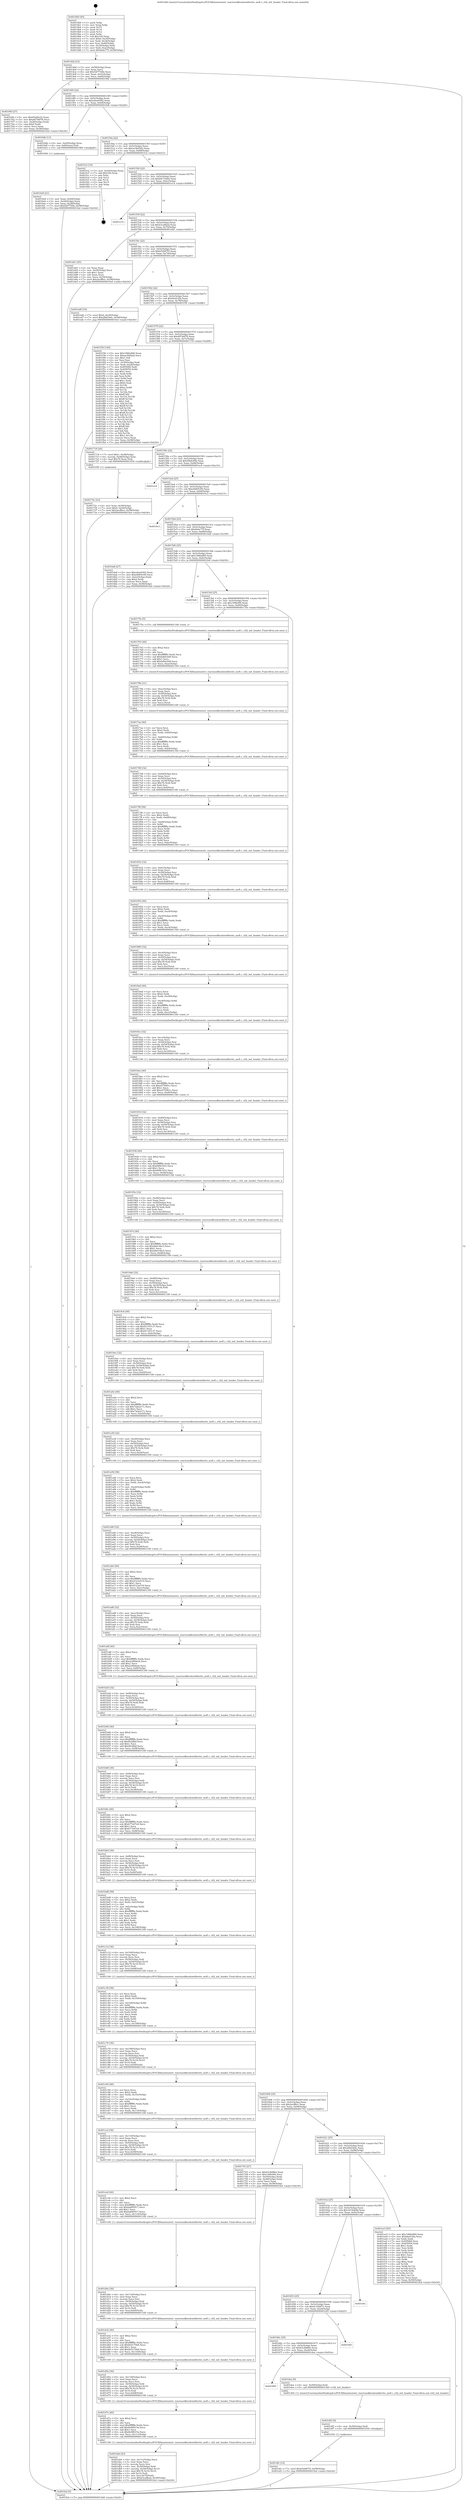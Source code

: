 digraph "0x4014b0" {
  label = "0x4014b0 (/mnt/c/Users/mathe/Desktop/tcc/POCII/binaries/extr_reactossdktoolswidlwrite_msft.c_ctl2_init_header_Final-ollvm.out::main(0))"
  labelloc = "t"
  node[shape=record]

  Entry [label="",width=0.3,height=0.3,shape=circle,fillcolor=black,style=filled]
  "0x4014dd" [label="{
     0x4014dd [23]\l
     | [instrs]\l
     &nbsp;&nbsp;0x4014dd \<+3\>: mov -0x58(%rbp),%eax\l
     &nbsp;&nbsp;0x4014e0 \<+2\>: mov %eax,%ecx\l
     &nbsp;&nbsp;0x4014e2 \<+6\>: sub $0x92f7744b,%ecx\l
     &nbsp;&nbsp;0x4014e8 \<+3\>: mov %eax,-0x5c(%rbp)\l
     &nbsp;&nbsp;0x4014eb \<+3\>: mov %ecx,-0x60(%rbp)\l
     &nbsp;&nbsp;0x4014ee \<+6\>: je 00000000004016fd \<main+0x24d\>\l
  }"]
  "0x4016fd" [label="{
     0x4016fd [27]\l
     | [instrs]\l
     &nbsp;&nbsp;0x4016fd \<+5\>: mov $0x65af6a32,%eax\l
     &nbsp;&nbsp;0x401702 \<+5\>: mov $0xd0746f78,%ecx\l
     &nbsp;&nbsp;0x401707 \<+3\>: mov -0x28(%rbp),%edx\l
     &nbsp;&nbsp;0x40170a \<+3\>: cmp $0x0,%edx\l
     &nbsp;&nbsp;0x40170d \<+3\>: cmove %ecx,%eax\l
     &nbsp;&nbsp;0x401710 \<+3\>: mov %eax,-0x58(%rbp)\l
     &nbsp;&nbsp;0x401713 \<+5\>: jmp 0000000000401fed \<main+0xb3d\>\l
  }"]
  "0x4014f4" [label="{
     0x4014f4 [22]\l
     | [instrs]\l
     &nbsp;&nbsp;0x4014f4 \<+5\>: jmp 00000000004014f9 \<main+0x49\>\l
     &nbsp;&nbsp;0x4014f9 \<+3\>: mov -0x5c(%rbp),%eax\l
     &nbsp;&nbsp;0x4014fc \<+5\>: sub $0xa4ea9382,%eax\l
     &nbsp;&nbsp;0x401501 \<+3\>: mov %eax,-0x64(%rbp)\l
     &nbsp;&nbsp;0x401504 \<+6\>: je 00000000004016db \<main+0x22b\>\l
  }"]
  Exit [label="",width=0.3,height=0.3,shape=circle,fillcolor=black,style=filled,peripheries=2]
  "0x4016db" [label="{
     0x4016db [13]\l
     | [instrs]\l
     &nbsp;&nbsp;0x4016db \<+4\>: mov -0x40(%rbp),%rax\l
     &nbsp;&nbsp;0x4016df \<+4\>: mov 0x8(%rax),%rdi\l
     &nbsp;&nbsp;0x4016e3 \<+5\>: call 0000000000401060 \<atoi@plt\>\l
     | [calls]\l
     &nbsp;&nbsp;0x401060 \{1\} (unknown)\l
  }"]
  "0x40150a" [label="{
     0x40150a [22]\l
     | [instrs]\l
     &nbsp;&nbsp;0x40150a \<+5\>: jmp 000000000040150f \<main+0x5f\>\l
     &nbsp;&nbsp;0x40150f \<+3\>: mov -0x5c(%rbp),%eax\l
     &nbsp;&nbsp;0x401512 \<+5\>: sub $0xae3b92d2,%eax\l
     &nbsp;&nbsp;0x401517 \<+3\>: mov %eax,-0x68(%rbp)\l
     &nbsp;&nbsp;0x40151a \<+6\>: je 0000000000401fc2 \<main+0xb12\>\l
  }"]
  "0x401dfc" [label="{
     0x401dfc [12]\l
     | [instrs]\l
     &nbsp;&nbsp;0x401dfc \<+7\>: movl $0xb52087f3,-0x58(%rbp)\l
     &nbsp;&nbsp;0x401e03 \<+5\>: jmp 0000000000401fed \<main+0xb3d\>\l
  }"]
  "0x401fc2" [label="{
     0x401fc2 [19]\l
     | [instrs]\l
     &nbsp;&nbsp;0x401fc2 \<+3\>: mov -0x24(%rbp),%eax\l
     &nbsp;&nbsp;0x401fc5 \<+7\>: add $0x100,%rsp\l
     &nbsp;&nbsp;0x401fcc \<+1\>: pop %rbx\l
     &nbsp;&nbsp;0x401fcd \<+2\>: pop %r12\l
     &nbsp;&nbsp;0x401fcf \<+2\>: pop %r14\l
     &nbsp;&nbsp;0x401fd1 \<+2\>: pop %r15\l
     &nbsp;&nbsp;0x401fd3 \<+1\>: pop %rbp\l
     &nbsp;&nbsp;0x401fd4 \<+1\>: ret\l
  }"]
  "0x401520" [label="{
     0x401520 [22]\l
     | [instrs]\l
     &nbsp;&nbsp;0x401520 \<+5\>: jmp 0000000000401525 \<main+0x75\>\l
     &nbsp;&nbsp;0x401525 \<+3\>: mov -0x5c(%rbp),%eax\l
     &nbsp;&nbsp;0x401528 \<+5\>: sub $0xb0c7eb0e,%eax\l
     &nbsp;&nbsp;0x40152d \<+3\>: mov %eax,-0x6c(%rbp)\l
     &nbsp;&nbsp;0x401530 \<+6\>: je 0000000000401e14 \<main+0x964\>\l
  }"]
  "0x401df3" [label="{
     0x401df3 [9]\l
     | [instrs]\l
     &nbsp;&nbsp;0x401df3 \<+4\>: mov -0x50(%rbp),%rdi\l
     &nbsp;&nbsp;0x401df7 \<+5\>: call 0000000000401030 \<free@plt\>\l
     | [calls]\l
     &nbsp;&nbsp;0x401030 \{1\} (unknown)\l
  }"]
  "0x401e14" [label="{
     0x401e14\l
  }", style=dashed]
  "0x401536" [label="{
     0x401536 [22]\l
     | [instrs]\l
     &nbsp;&nbsp;0x401536 \<+5\>: jmp 000000000040153b \<main+0x8b\>\l
     &nbsp;&nbsp;0x40153b \<+3\>: mov -0x5c(%rbp),%eax\l
     &nbsp;&nbsp;0x40153e \<+5\>: sub $0xb3ca8bed,%eax\l
     &nbsp;&nbsp;0x401543 \<+3\>: mov %eax,-0x70(%rbp)\l
     &nbsp;&nbsp;0x401546 \<+6\>: je 0000000000401dd1 \<main+0x921\>\l
  }"]
  "0x401685" [label="{
     0x401685\l
  }", style=dashed]
  "0x401dd1" [label="{
     0x401dd1 [25]\l
     | [instrs]\l
     &nbsp;&nbsp;0x401dd1 \<+2\>: xor %eax,%eax\l
     &nbsp;&nbsp;0x401dd3 \<+3\>: mov -0x54(%rbp),%ecx\l
     &nbsp;&nbsp;0x401dd6 \<+3\>: sub $0x1,%eax\l
     &nbsp;&nbsp;0x401dd9 \<+2\>: sub %eax,%ecx\l
     &nbsp;&nbsp;0x401ddb \<+3\>: mov %ecx,-0x54(%rbp)\l
     &nbsp;&nbsp;0x401dde \<+7\>: movl $0x2ecff6cc,-0x58(%rbp)\l
     &nbsp;&nbsp;0x401de5 \<+5\>: jmp 0000000000401fed \<main+0xb3d\>\l
  }"]
  "0x40154c" [label="{
     0x40154c [22]\l
     | [instrs]\l
     &nbsp;&nbsp;0x40154c \<+5\>: jmp 0000000000401551 \<main+0xa1\>\l
     &nbsp;&nbsp;0x401551 \<+3\>: mov -0x5c(%rbp),%eax\l
     &nbsp;&nbsp;0x401554 \<+5\>: sub $0xb52087f3,%eax\l
     &nbsp;&nbsp;0x401559 \<+3\>: mov %eax,-0x74(%rbp)\l
     &nbsp;&nbsp;0x40155c \<+6\>: je 0000000000401ed0 \<main+0xa20\>\l
  }"]
  "0x401dea" [label="{
     0x401dea [9]\l
     | [instrs]\l
     &nbsp;&nbsp;0x401dea \<+4\>: mov -0x50(%rbp),%rdi\l
     &nbsp;&nbsp;0x401dee \<+5\>: call 00000000004013b0 \<ctl2_init_header\>\l
     | [calls]\l
     &nbsp;&nbsp;0x4013b0 \{1\} (/mnt/c/Users/mathe/Desktop/tcc/POCII/binaries/extr_reactossdktoolswidlwrite_msft.c_ctl2_init_header_Final-ollvm.out::ctl2_init_header)\l
  }"]
  "0x401ed0" [label="{
     0x401ed0 [19]\l
     | [instrs]\l
     &nbsp;&nbsp;0x401ed0 \<+7\>: movl $0x0,-0x30(%rbp)\l
     &nbsp;&nbsp;0x401ed7 \<+7\>: movl $0x2fb63b4c,-0x58(%rbp)\l
     &nbsp;&nbsp;0x401ede \<+5\>: jmp 0000000000401fed \<main+0xb3d\>\l
  }"]
  "0x401562" [label="{
     0x401562 [22]\l
     | [instrs]\l
     &nbsp;&nbsp;0x401562 \<+5\>: jmp 0000000000401567 \<main+0xb7\>\l
     &nbsp;&nbsp;0x401567 \<+3\>: mov -0x5c(%rbp),%eax\l
     &nbsp;&nbsp;0x40156a \<+5\>: sub $0xbfed14fa,%eax\l
     &nbsp;&nbsp;0x40156f \<+3\>: mov %eax,-0x78(%rbp)\l
     &nbsp;&nbsp;0x401572 \<+6\>: je 0000000000401f36 \<main+0xa86\>\l
  }"]
  "0x40166c" [label="{
     0x40166c [25]\l
     | [instrs]\l
     &nbsp;&nbsp;0x40166c \<+5\>: jmp 0000000000401671 \<main+0x1c1\>\l
     &nbsp;&nbsp;0x401671 \<+3\>: mov -0x5c(%rbp),%eax\l
     &nbsp;&nbsp;0x401674 \<+5\>: sub $0x63c8d86e,%eax\l
     &nbsp;&nbsp;0x401679 \<+6\>: mov %eax,-0xa4(%rbp)\l
     &nbsp;&nbsp;0x40167f \<+6\>: je 0000000000401dea \<main+0x93a\>\l
  }"]
  "0x401f36" [label="{
     0x401f36 [140]\l
     | [instrs]\l
     &nbsp;&nbsp;0x401f36 \<+5\>: mov $0x1086a960,%eax\l
     &nbsp;&nbsp;0x401f3b \<+5\>: mov $0xae3b92d2,%ecx\l
     &nbsp;&nbsp;0x401f40 \<+2\>: mov $0x1,%dl\l
     &nbsp;&nbsp;0x401f42 \<+2\>: xor %esi,%esi\l
     &nbsp;&nbsp;0x401f44 \<+3\>: mov -0x30(%rbp),%edi\l
     &nbsp;&nbsp;0x401f47 \<+3\>: mov %edi,-0x24(%rbp)\l
     &nbsp;&nbsp;0x401f4a \<+7\>: mov 0x405068,%edi\l
     &nbsp;&nbsp;0x401f51 \<+8\>: mov 0x405054,%r8d\l
     &nbsp;&nbsp;0x401f59 \<+3\>: sub $0x1,%esi\l
     &nbsp;&nbsp;0x401f5c \<+3\>: mov %edi,%r9d\l
     &nbsp;&nbsp;0x401f5f \<+3\>: add %esi,%r9d\l
     &nbsp;&nbsp;0x401f62 \<+4\>: imul %r9d,%edi\l
     &nbsp;&nbsp;0x401f66 \<+3\>: and $0x1,%edi\l
     &nbsp;&nbsp;0x401f69 \<+3\>: cmp $0x0,%edi\l
     &nbsp;&nbsp;0x401f6c \<+4\>: sete %r10b\l
     &nbsp;&nbsp;0x401f70 \<+4\>: cmp $0xa,%r8d\l
     &nbsp;&nbsp;0x401f74 \<+4\>: setl %r11b\l
     &nbsp;&nbsp;0x401f78 \<+3\>: mov %r10b,%bl\l
     &nbsp;&nbsp;0x401f7b \<+3\>: xor $0xff,%bl\l
     &nbsp;&nbsp;0x401f7e \<+3\>: mov %r11b,%r14b\l
     &nbsp;&nbsp;0x401f81 \<+4\>: xor $0xff,%r14b\l
     &nbsp;&nbsp;0x401f85 \<+3\>: xor $0x1,%dl\l
     &nbsp;&nbsp;0x401f88 \<+3\>: mov %bl,%r15b\l
     &nbsp;&nbsp;0x401f8b \<+4\>: and $0xff,%r15b\l
     &nbsp;&nbsp;0x401f8f \<+3\>: and %dl,%r10b\l
     &nbsp;&nbsp;0x401f92 \<+3\>: mov %r14b,%r12b\l
     &nbsp;&nbsp;0x401f95 \<+4\>: and $0xff,%r12b\l
     &nbsp;&nbsp;0x401f99 \<+3\>: and %dl,%r11b\l
     &nbsp;&nbsp;0x401f9c \<+3\>: or %r10b,%r15b\l
     &nbsp;&nbsp;0x401f9f \<+3\>: or %r11b,%r12b\l
     &nbsp;&nbsp;0x401fa2 \<+3\>: xor %r12b,%r15b\l
     &nbsp;&nbsp;0x401fa5 \<+3\>: or %r14b,%bl\l
     &nbsp;&nbsp;0x401fa8 \<+3\>: xor $0xff,%bl\l
     &nbsp;&nbsp;0x401fab \<+3\>: or $0x1,%dl\l
     &nbsp;&nbsp;0x401fae \<+2\>: and %dl,%bl\l
     &nbsp;&nbsp;0x401fb0 \<+3\>: or %bl,%r15b\l
     &nbsp;&nbsp;0x401fb3 \<+4\>: test $0x1,%r15b\l
     &nbsp;&nbsp;0x401fb7 \<+3\>: cmovne %ecx,%eax\l
     &nbsp;&nbsp;0x401fba \<+3\>: mov %eax,-0x58(%rbp)\l
     &nbsp;&nbsp;0x401fbd \<+5\>: jmp 0000000000401fed \<main+0xb3d\>\l
  }"]
  "0x401578" [label="{
     0x401578 [22]\l
     | [instrs]\l
     &nbsp;&nbsp;0x401578 \<+5\>: jmp 000000000040157d \<main+0xcd\>\l
     &nbsp;&nbsp;0x40157d \<+3\>: mov -0x5c(%rbp),%eax\l
     &nbsp;&nbsp;0x401580 \<+5\>: sub $0xd0746f78,%eax\l
     &nbsp;&nbsp;0x401585 \<+3\>: mov %eax,-0x7c(%rbp)\l
     &nbsp;&nbsp;0x401588 \<+6\>: je 0000000000401718 \<main+0x268\>\l
  }"]
  "0x401fd5" [label="{
     0x401fd5\l
  }", style=dashed]
  "0x401718" [label="{
     0x401718 [20]\l
     | [instrs]\l
     &nbsp;&nbsp;0x401718 \<+7\>: movl $0x1,-0x48(%rbp)\l
     &nbsp;&nbsp;0x40171f \<+4\>: movslq -0x48(%rbp),%rax\l
     &nbsp;&nbsp;0x401723 \<+4\>: imul $0x78,%rax,%rdi\l
     &nbsp;&nbsp;0x401727 \<+5\>: call 0000000000401050 \<malloc@plt\>\l
     | [calls]\l
     &nbsp;&nbsp;0x401050 \{1\} (unknown)\l
  }"]
  "0x40158e" [label="{
     0x40158e [22]\l
     | [instrs]\l
     &nbsp;&nbsp;0x40158e \<+5\>: jmp 0000000000401593 \<main+0xe3\>\l
     &nbsp;&nbsp;0x401593 \<+3\>: mov -0x5c(%rbp),%eax\l
     &nbsp;&nbsp;0x401596 \<+5\>: sub $0xd5bfe46b,%eax\l
     &nbsp;&nbsp;0x40159b \<+3\>: mov %eax,-0x80(%rbp)\l
     &nbsp;&nbsp;0x40159e \<+6\>: je 0000000000401ec4 \<main+0xa14\>\l
  }"]
  "0x401653" [label="{
     0x401653 [25]\l
     | [instrs]\l
     &nbsp;&nbsp;0x401653 \<+5\>: jmp 0000000000401658 \<main+0x1a8\>\l
     &nbsp;&nbsp;0x401658 \<+3\>: mov -0x5c(%rbp),%eax\l
     &nbsp;&nbsp;0x40165b \<+5\>: sub $0x4c18dd7c,%eax\l
     &nbsp;&nbsp;0x401660 \<+6\>: mov %eax,-0xa0(%rbp)\l
     &nbsp;&nbsp;0x401666 \<+6\>: je 0000000000401fd5 \<main+0xb25\>\l
  }"]
  "0x401ec4" [label="{
     0x401ec4\l
  }", style=dashed]
  "0x4015a4" [label="{
     0x4015a4 [25]\l
     | [instrs]\l
     &nbsp;&nbsp;0x4015a4 \<+5\>: jmp 00000000004015a9 \<main+0xf9\>\l
     &nbsp;&nbsp;0x4015a9 \<+3\>: mov -0x5c(%rbp),%eax\l
     &nbsp;&nbsp;0x4015ac \<+5\>: sub $0xe8d05c00,%eax\l
     &nbsp;&nbsp;0x4015b1 \<+6\>: mov %eax,-0x84(%rbp)\l
     &nbsp;&nbsp;0x4015b7 \<+6\>: je 00000000004016c3 \<main+0x213\>\l
  }"]
  "0x401e6c" [label="{
     0x401e6c\l
  }", style=dashed]
  "0x4016c3" [label="{
     0x4016c3\l
  }", style=dashed]
  "0x4015bd" [label="{
     0x4015bd [25]\l
     | [instrs]\l
     &nbsp;&nbsp;0x4015bd \<+5\>: jmp 00000000004015c2 \<main+0x112\>\l
     &nbsp;&nbsp;0x4015c2 \<+3\>: mov -0x5c(%rbp),%eax\l
     &nbsp;&nbsp;0x4015c5 \<+5\>: sub $0xbbdc77f,%eax\l
     &nbsp;&nbsp;0x4015ca \<+6\>: mov %eax,-0x88(%rbp)\l
     &nbsp;&nbsp;0x4015d0 \<+6\>: je 00000000004016a8 \<main+0x1f8\>\l
  }"]
  "0x40163a" [label="{
     0x40163a [25]\l
     | [instrs]\l
     &nbsp;&nbsp;0x40163a \<+5\>: jmp 000000000040163f \<main+0x18f\>\l
     &nbsp;&nbsp;0x40163f \<+3\>: mov -0x5c(%rbp),%eax\l
     &nbsp;&nbsp;0x401642 \<+5\>: sub $0x3219ab8d,%eax\l
     &nbsp;&nbsp;0x401647 \<+6\>: mov %eax,-0x9c(%rbp)\l
     &nbsp;&nbsp;0x40164d \<+6\>: je 0000000000401e6c \<main+0x9bc\>\l
  }"]
  "0x4016a8" [label="{
     0x4016a8 [27]\l
     | [instrs]\l
     &nbsp;&nbsp;0x4016a8 \<+5\>: mov $0xa4ea9382,%eax\l
     &nbsp;&nbsp;0x4016ad \<+5\>: mov $0xe8d05c00,%ecx\l
     &nbsp;&nbsp;0x4016b2 \<+3\>: mov -0x2c(%rbp),%edx\l
     &nbsp;&nbsp;0x4016b5 \<+3\>: cmp $0x2,%edx\l
     &nbsp;&nbsp;0x4016b8 \<+3\>: cmovne %ecx,%eax\l
     &nbsp;&nbsp;0x4016bb \<+3\>: mov %eax,-0x58(%rbp)\l
     &nbsp;&nbsp;0x4016be \<+5\>: jmp 0000000000401fed \<main+0xb3d\>\l
  }"]
  "0x4015d6" [label="{
     0x4015d6 [25]\l
     | [instrs]\l
     &nbsp;&nbsp;0x4015d6 \<+5\>: jmp 00000000004015db \<main+0x12b\>\l
     &nbsp;&nbsp;0x4015db \<+3\>: mov -0x5c(%rbp),%eax\l
     &nbsp;&nbsp;0x4015de \<+5\>: sub $0x1086a960,%eax\l
     &nbsp;&nbsp;0x4015e3 \<+6\>: mov %eax,-0x8c(%rbp)\l
     &nbsp;&nbsp;0x4015e9 \<+6\>: je 0000000000401fe6 \<main+0xb36\>\l
  }"]
  "0x401fed" [label="{
     0x401fed [5]\l
     | [instrs]\l
     &nbsp;&nbsp;0x401fed \<+5\>: jmp 00000000004014dd \<main+0x2d\>\l
  }"]
  "0x4014b0" [label="{
     0x4014b0 [45]\l
     | [instrs]\l
     &nbsp;&nbsp;0x4014b0 \<+1\>: push %rbp\l
     &nbsp;&nbsp;0x4014b1 \<+3\>: mov %rsp,%rbp\l
     &nbsp;&nbsp;0x4014b4 \<+2\>: push %r15\l
     &nbsp;&nbsp;0x4014b6 \<+2\>: push %r14\l
     &nbsp;&nbsp;0x4014b8 \<+2\>: push %r12\l
     &nbsp;&nbsp;0x4014ba \<+1\>: push %rbx\l
     &nbsp;&nbsp;0x4014bb \<+7\>: sub $0x100,%rsp\l
     &nbsp;&nbsp;0x4014c2 \<+7\>: movl $0x0,-0x30(%rbp)\l
     &nbsp;&nbsp;0x4014c9 \<+3\>: mov %edi,-0x34(%rbp)\l
     &nbsp;&nbsp;0x4014cc \<+4\>: mov %rsi,-0x40(%rbp)\l
     &nbsp;&nbsp;0x4014d0 \<+3\>: mov -0x34(%rbp),%edi\l
     &nbsp;&nbsp;0x4014d3 \<+3\>: mov %edi,-0x2c(%rbp)\l
     &nbsp;&nbsp;0x4014d6 \<+7\>: movl $0xbbdc77f,-0x58(%rbp)\l
  }"]
  "0x4016e8" [label="{
     0x4016e8 [21]\l
     | [instrs]\l
     &nbsp;&nbsp;0x4016e8 \<+3\>: mov %eax,-0x44(%rbp)\l
     &nbsp;&nbsp;0x4016eb \<+3\>: mov -0x44(%rbp),%eax\l
     &nbsp;&nbsp;0x4016ee \<+3\>: mov %eax,-0x28(%rbp)\l
     &nbsp;&nbsp;0x4016f1 \<+7\>: movl $0x92f7744b,-0x58(%rbp)\l
     &nbsp;&nbsp;0x4016f8 \<+5\>: jmp 0000000000401fed \<main+0xb3d\>\l
  }"]
  "0x40172c" [label="{
     0x40172c [23]\l
     | [instrs]\l
     &nbsp;&nbsp;0x40172c \<+4\>: mov %rax,-0x50(%rbp)\l
     &nbsp;&nbsp;0x401730 \<+7\>: movl $0x0,-0x54(%rbp)\l
     &nbsp;&nbsp;0x401737 \<+7\>: movl $0x2ecff6cc,-0x58(%rbp)\l
     &nbsp;&nbsp;0x40173e \<+5\>: jmp 0000000000401fed \<main+0xb3d\>\l
  }"]
  "0x401ee3" [label="{
     0x401ee3 [83]\l
     | [instrs]\l
     &nbsp;&nbsp;0x401ee3 \<+5\>: mov $0x1086a960,%eax\l
     &nbsp;&nbsp;0x401ee8 \<+5\>: mov $0xbfed14fa,%ecx\l
     &nbsp;&nbsp;0x401eed \<+2\>: xor %edx,%edx\l
     &nbsp;&nbsp;0x401eef \<+7\>: mov 0x405068,%esi\l
     &nbsp;&nbsp;0x401ef6 \<+7\>: mov 0x405054,%edi\l
     &nbsp;&nbsp;0x401efd \<+3\>: sub $0x1,%edx\l
     &nbsp;&nbsp;0x401f00 \<+3\>: mov %esi,%r8d\l
     &nbsp;&nbsp;0x401f03 \<+3\>: add %edx,%r8d\l
     &nbsp;&nbsp;0x401f06 \<+4\>: imul %r8d,%esi\l
     &nbsp;&nbsp;0x401f0a \<+3\>: and $0x1,%esi\l
     &nbsp;&nbsp;0x401f0d \<+3\>: cmp $0x0,%esi\l
     &nbsp;&nbsp;0x401f10 \<+4\>: sete %r9b\l
     &nbsp;&nbsp;0x401f14 \<+3\>: cmp $0xa,%edi\l
     &nbsp;&nbsp;0x401f17 \<+4\>: setl %r10b\l
     &nbsp;&nbsp;0x401f1b \<+3\>: mov %r9b,%r11b\l
     &nbsp;&nbsp;0x401f1e \<+3\>: and %r10b,%r11b\l
     &nbsp;&nbsp;0x401f21 \<+3\>: xor %r10b,%r9b\l
     &nbsp;&nbsp;0x401f24 \<+3\>: or %r9b,%r11b\l
     &nbsp;&nbsp;0x401f27 \<+4\>: test $0x1,%r11b\l
     &nbsp;&nbsp;0x401f2b \<+3\>: cmovne %ecx,%eax\l
     &nbsp;&nbsp;0x401f2e \<+3\>: mov %eax,-0x58(%rbp)\l
     &nbsp;&nbsp;0x401f31 \<+5\>: jmp 0000000000401fed \<main+0xb3d\>\l
  }"]
  "0x401fe6" [label="{
     0x401fe6\l
  }", style=dashed]
  "0x4015ef" [label="{
     0x4015ef [25]\l
     | [instrs]\l
     &nbsp;&nbsp;0x4015ef \<+5\>: jmp 00000000004015f4 \<main+0x144\>\l
     &nbsp;&nbsp;0x4015f4 \<+3\>: mov -0x5c(%rbp),%eax\l
     &nbsp;&nbsp;0x4015f7 \<+5\>: sub $0x149fe0f4,%eax\l
     &nbsp;&nbsp;0x4015fc \<+6\>: mov %eax,-0x90(%rbp)\l
     &nbsp;&nbsp;0x401602 \<+6\>: je 000000000040175e \<main+0x2ae\>\l
  }"]
  "0x401da6" [label="{
     0x401da6 [43]\l
     | [instrs]\l
     &nbsp;&nbsp;0x401da6 \<+6\>: mov -0x11c(%rbp),%ecx\l
     &nbsp;&nbsp;0x401dac \<+3\>: imul %eax,%ecx\l
     &nbsp;&nbsp;0x401daf \<+3\>: movslq %ecx,%rsi\l
     &nbsp;&nbsp;0x401db2 \<+4\>: mov -0x50(%rbp),%rdi\l
     &nbsp;&nbsp;0x401db6 \<+4\>: movslq -0x54(%rbp),%r10\l
     &nbsp;&nbsp;0x401dba \<+4\>: imul $0x78,%r10,%r10\l
     &nbsp;&nbsp;0x401dbe \<+3\>: add %r10,%rdi\l
     &nbsp;&nbsp;0x401dc1 \<+4\>: mov %rsi,0x70(%rdi)\l
     &nbsp;&nbsp;0x401dc5 \<+7\>: movl $0xb3ca8bed,-0x58(%rbp)\l
     &nbsp;&nbsp;0x401dcc \<+5\>: jmp 0000000000401fed \<main+0xb3d\>\l
  }"]
  "0x40175e" [label="{
     0x40175e [5]\l
     | [instrs]\l
     &nbsp;&nbsp;0x40175e \<+5\>: call 0000000000401160 \<next_i\>\l
     | [calls]\l
     &nbsp;&nbsp;0x401160 \{1\} (/mnt/c/Users/mathe/Desktop/tcc/POCII/binaries/extr_reactossdktoolswidlwrite_msft.c_ctl2_init_header_Final-ollvm.out::next_i)\l
  }"]
  "0x401608" [label="{
     0x401608 [25]\l
     | [instrs]\l
     &nbsp;&nbsp;0x401608 \<+5\>: jmp 000000000040160d \<main+0x15d\>\l
     &nbsp;&nbsp;0x40160d \<+3\>: mov -0x5c(%rbp),%eax\l
     &nbsp;&nbsp;0x401610 \<+5\>: sub $0x2ecff6cc,%eax\l
     &nbsp;&nbsp;0x401615 \<+6\>: mov %eax,-0x94(%rbp)\l
     &nbsp;&nbsp;0x40161b \<+6\>: je 0000000000401743 \<main+0x293\>\l
  }"]
  "0x401d7e" [label="{
     0x401d7e [40]\l
     | [instrs]\l
     &nbsp;&nbsp;0x401d7e \<+5\>: mov $0x2,%ecx\l
     &nbsp;&nbsp;0x401d83 \<+1\>: cltd\l
     &nbsp;&nbsp;0x401d84 \<+2\>: idiv %ecx\l
     &nbsp;&nbsp;0x401d86 \<+6\>: imul $0xfffffffe,%edx,%ecx\l
     &nbsp;&nbsp;0x401d8c \<+6\>: add $0x8e98015a,%ecx\l
     &nbsp;&nbsp;0x401d92 \<+3\>: add $0x1,%ecx\l
     &nbsp;&nbsp;0x401d95 \<+6\>: sub $0x8e98015a,%ecx\l
     &nbsp;&nbsp;0x401d9b \<+6\>: mov %ecx,-0x11c(%rbp)\l
     &nbsp;&nbsp;0x401da1 \<+5\>: call 0000000000401160 \<next_i\>\l
     | [calls]\l
     &nbsp;&nbsp;0x401160 \{1\} (/mnt/c/Users/mathe/Desktop/tcc/POCII/binaries/extr_reactossdktoolswidlwrite_msft.c_ctl2_init_header_Final-ollvm.out::next_i)\l
  }"]
  "0x401743" [label="{
     0x401743 [27]\l
     | [instrs]\l
     &nbsp;&nbsp;0x401743 \<+5\>: mov $0x63c8d86e,%eax\l
     &nbsp;&nbsp;0x401748 \<+5\>: mov $0x149fe0f4,%ecx\l
     &nbsp;&nbsp;0x40174d \<+3\>: mov -0x54(%rbp),%edx\l
     &nbsp;&nbsp;0x401750 \<+3\>: cmp -0x48(%rbp),%edx\l
     &nbsp;&nbsp;0x401753 \<+3\>: cmovl %ecx,%eax\l
     &nbsp;&nbsp;0x401756 \<+3\>: mov %eax,-0x58(%rbp)\l
     &nbsp;&nbsp;0x401759 \<+5\>: jmp 0000000000401fed \<main+0xb3d\>\l
  }"]
  "0x401621" [label="{
     0x401621 [25]\l
     | [instrs]\l
     &nbsp;&nbsp;0x401621 \<+5\>: jmp 0000000000401626 \<main+0x176\>\l
     &nbsp;&nbsp;0x401626 \<+3\>: mov -0x5c(%rbp),%eax\l
     &nbsp;&nbsp;0x401629 \<+5\>: sub $0x2fb63b4c,%eax\l
     &nbsp;&nbsp;0x40162e \<+6\>: mov %eax,-0x98(%rbp)\l
     &nbsp;&nbsp;0x401634 \<+6\>: je 0000000000401ee3 \<main+0xa33\>\l
  }"]
  "0x401763" [label="{
     0x401763 [40]\l
     | [instrs]\l
     &nbsp;&nbsp;0x401763 \<+5\>: mov $0x2,%ecx\l
     &nbsp;&nbsp;0x401768 \<+1\>: cltd\l
     &nbsp;&nbsp;0x401769 \<+2\>: idiv %ecx\l
     &nbsp;&nbsp;0x40176b \<+6\>: imul $0xfffffffe,%edx,%ecx\l
     &nbsp;&nbsp;0x401771 \<+6\>: sub $0xfa84cb48,%ecx\l
     &nbsp;&nbsp;0x401777 \<+3\>: add $0x1,%ecx\l
     &nbsp;&nbsp;0x40177a \<+6\>: add $0xfa84cb48,%ecx\l
     &nbsp;&nbsp;0x401780 \<+6\>: mov %ecx,-0xac(%rbp)\l
     &nbsp;&nbsp;0x401786 \<+5\>: call 0000000000401160 \<next_i\>\l
     | [calls]\l
     &nbsp;&nbsp;0x401160 \{1\} (/mnt/c/Users/mathe/Desktop/tcc/POCII/binaries/extr_reactossdktoolswidlwrite_msft.c_ctl2_init_header_Final-ollvm.out::next_i)\l
  }"]
  "0x40178b" [label="{
     0x40178b [31]\l
     | [instrs]\l
     &nbsp;&nbsp;0x40178b \<+6\>: mov -0xac(%rbp),%ecx\l
     &nbsp;&nbsp;0x401791 \<+3\>: imul %eax,%ecx\l
     &nbsp;&nbsp;0x401794 \<+4\>: mov -0x50(%rbp),%rsi\l
     &nbsp;&nbsp;0x401798 \<+4\>: movslq -0x54(%rbp),%rdi\l
     &nbsp;&nbsp;0x40179c \<+4\>: imul $0x78,%rdi,%rdi\l
     &nbsp;&nbsp;0x4017a0 \<+3\>: add %rdi,%rsi\l
     &nbsp;&nbsp;0x4017a3 \<+2\>: mov %ecx,(%rsi)\l
     &nbsp;&nbsp;0x4017a5 \<+5\>: call 0000000000401160 \<next_i\>\l
     | [calls]\l
     &nbsp;&nbsp;0x401160 \{1\} (/mnt/c/Users/mathe/Desktop/tcc/POCII/binaries/extr_reactossdktoolswidlwrite_msft.c_ctl2_init_header_Final-ollvm.out::next_i)\l
  }"]
  "0x4017aa" [label="{
     0x4017aa [46]\l
     | [instrs]\l
     &nbsp;&nbsp;0x4017aa \<+2\>: xor %ecx,%ecx\l
     &nbsp;&nbsp;0x4017ac \<+5\>: mov $0x2,%edx\l
     &nbsp;&nbsp;0x4017b1 \<+6\>: mov %edx,-0xb0(%rbp)\l
     &nbsp;&nbsp;0x4017b7 \<+1\>: cltd\l
     &nbsp;&nbsp;0x4017b8 \<+7\>: mov -0xb0(%rbp),%r8d\l
     &nbsp;&nbsp;0x4017bf \<+3\>: idiv %r8d\l
     &nbsp;&nbsp;0x4017c2 \<+6\>: imul $0xfffffffe,%edx,%edx\l
     &nbsp;&nbsp;0x4017c8 \<+3\>: sub $0x1,%ecx\l
     &nbsp;&nbsp;0x4017cb \<+2\>: sub %ecx,%edx\l
     &nbsp;&nbsp;0x4017cd \<+6\>: mov %edx,-0xb4(%rbp)\l
     &nbsp;&nbsp;0x4017d3 \<+5\>: call 0000000000401160 \<next_i\>\l
     | [calls]\l
     &nbsp;&nbsp;0x401160 \{1\} (/mnt/c/Users/mathe/Desktop/tcc/POCII/binaries/extr_reactossdktoolswidlwrite_msft.c_ctl2_init_header_Final-ollvm.out::next_i)\l
  }"]
  "0x4017d8" [label="{
     0x4017d8 [32]\l
     | [instrs]\l
     &nbsp;&nbsp;0x4017d8 \<+6\>: mov -0xb4(%rbp),%ecx\l
     &nbsp;&nbsp;0x4017de \<+3\>: imul %eax,%ecx\l
     &nbsp;&nbsp;0x4017e1 \<+4\>: mov -0x50(%rbp),%rsi\l
     &nbsp;&nbsp;0x4017e5 \<+4\>: movslq -0x54(%rbp),%rdi\l
     &nbsp;&nbsp;0x4017e9 \<+4\>: imul $0x78,%rdi,%rdi\l
     &nbsp;&nbsp;0x4017ed \<+3\>: add %rdi,%rsi\l
     &nbsp;&nbsp;0x4017f0 \<+3\>: mov %ecx,0x4(%rsi)\l
     &nbsp;&nbsp;0x4017f3 \<+5\>: call 0000000000401160 \<next_i\>\l
     | [calls]\l
     &nbsp;&nbsp;0x401160 \{1\} (/mnt/c/Users/mathe/Desktop/tcc/POCII/binaries/extr_reactossdktoolswidlwrite_msft.c_ctl2_init_header_Final-ollvm.out::next_i)\l
  }"]
  "0x4017f8" [label="{
     0x4017f8 [58]\l
     | [instrs]\l
     &nbsp;&nbsp;0x4017f8 \<+2\>: xor %ecx,%ecx\l
     &nbsp;&nbsp;0x4017fa \<+5\>: mov $0x2,%edx\l
     &nbsp;&nbsp;0x4017ff \<+6\>: mov %edx,-0xb8(%rbp)\l
     &nbsp;&nbsp;0x401805 \<+1\>: cltd\l
     &nbsp;&nbsp;0x401806 \<+7\>: mov -0xb8(%rbp),%r8d\l
     &nbsp;&nbsp;0x40180d \<+3\>: idiv %r8d\l
     &nbsp;&nbsp;0x401810 \<+6\>: imul $0xfffffffe,%edx,%edx\l
     &nbsp;&nbsp;0x401816 \<+3\>: mov %ecx,%r9d\l
     &nbsp;&nbsp;0x401819 \<+3\>: sub %edx,%r9d\l
     &nbsp;&nbsp;0x40181c \<+2\>: mov %ecx,%edx\l
     &nbsp;&nbsp;0x40181e \<+3\>: sub $0x1,%edx\l
     &nbsp;&nbsp;0x401821 \<+3\>: add %edx,%r9d\l
     &nbsp;&nbsp;0x401824 \<+3\>: sub %r9d,%ecx\l
     &nbsp;&nbsp;0x401827 \<+6\>: mov %ecx,-0xbc(%rbp)\l
     &nbsp;&nbsp;0x40182d \<+5\>: call 0000000000401160 \<next_i\>\l
     | [calls]\l
     &nbsp;&nbsp;0x401160 \{1\} (/mnt/c/Users/mathe/Desktop/tcc/POCII/binaries/extr_reactossdktoolswidlwrite_msft.c_ctl2_init_header_Final-ollvm.out::next_i)\l
  }"]
  "0x401832" [label="{
     0x401832 [32]\l
     | [instrs]\l
     &nbsp;&nbsp;0x401832 \<+6\>: mov -0xbc(%rbp),%ecx\l
     &nbsp;&nbsp;0x401838 \<+3\>: imul %eax,%ecx\l
     &nbsp;&nbsp;0x40183b \<+4\>: mov -0x50(%rbp),%rsi\l
     &nbsp;&nbsp;0x40183f \<+4\>: movslq -0x54(%rbp),%rdi\l
     &nbsp;&nbsp;0x401843 \<+4\>: imul $0x78,%rdi,%rdi\l
     &nbsp;&nbsp;0x401847 \<+3\>: add %rdi,%rsi\l
     &nbsp;&nbsp;0x40184a \<+3\>: mov %ecx,0x8(%rsi)\l
     &nbsp;&nbsp;0x40184d \<+5\>: call 0000000000401160 \<next_i\>\l
     | [calls]\l
     &nbsp;&nbsp;0x401160 \{1\} (/mnt/c/Users/mathe/Desktop/tcc/POCII/binaries/extr_reactossdktoolswidlwrite_msft.c_ctl2_init_header_Final-ollvm.out::next_i)\l
  }"]
  "0x401852" [label="{
     0x401852 [46]\l
     | [instrs]\l
     &nbsp;&nbsp;0x401852 \<+2\>: xor %ecx,%ecx\l
     &nbsp;&nbsp;0x401854 \<+5\>: mov $0x2,%edx\l
     &nbsp;&nbsp;0x401859 \<+6\>: mov %edx,-0xc0(%rbp)\l
     &nbsp;&nbsp;0x40185f \<+1\>: cltd\l
     &nbsp;&nbsp;0x401860 \<+7\>: mov -0xc0(%rbp),%r8d\l
     &nbsp;&nbsp;0x401867 \<+3\>: idiv %r8d\l
     &nbsp;&nbsp;0x40186a \<+6\>: imul $0xfffffffe,%edx,%edx\l
     &nbsp;&nbsp;0x401870 \<+3\>: sub $0x1,%ecx\l
     &nbsp;&nbsp;0x401873 \<+2\>: sub %ecx,%edx\l
     &nbsp;&nbsp;0x401875 \<+6\>: mov %edx,-0xc4(%rbp)\l
     &nbsp;&nbsp;0x40187b \<+5\>: call 0000000000401160 \<next_i\>\l
     | [calls]\l
     &nbsp;&nbsp;0x401160 \{1\} (/mnt/c/Users/mathe/Desktop/tcc/POCII/binaries/extr_reactossdktoolswidlwrite_msft.c_ctl2_init_header_Final-ollvm.out::next_i)\l
  }"]
  "0x401880" [label="{
     0x401880 [32]\l
     | [instrs]\l
     &nbsp;&nbsp;0x401880 \<+6\>: mov -0xc4(%rbp),%ecx\l
     &nbsp;&nbsp;0x401886 \<+3\>: imul %eax,%ecx\l
     &nbsp;&nbsp;0x401889 \<+4\>: mov -0x50(%rbp),%rsi\l
     &nbsp;&nbsp;0x40188d \<+4\>: movslq -0x54(%rbp),%rdi\l
     &nbsp;&nbsp;0x401891 \<+4\>: imul $0x78,%rdi,%rdi\l
     &nbsp;&nbsp;0x401895 \<+3\>: add %rdi,%rsi\l
     &nbsp;&nbsp;0x401898 \<+3\>: mov %ecx,0xc(%rsi)\l
     &nbsp;&nbsp;0x40189b \<+5\>: call 0000000000401160 \<next_i\>\l
     | [calls]\l
     &nbsp;&nbsp;0x401160 \{1\} (/mnt/c/Users/mathe/Desktop/tcc/POCII/binaries/extr_reactossdktoolswidlwrite_msft.c_ctl2_init_header_Final-ollvm.out::next_i)\l
  }"]
  "0x4018a0" [label="{
     0x4018a0 [46]\l
     | [instrs]\l
     &nbsp;&nbsp;0x4018a0 \<+2\>: xor %ecx,%ecx\l
     &nbsp;&nbsp;0x4018a2 \<+5\>: mov $0x2,%edx\l
     &nbsp;&nbsp;0x4018a7 \<+6\>: mov %edx,-0xc8(%rbp)\l
     &nbsp;&nbsp;0x4018ad \<+1\>: cltd\l
     &nbsp;&nbsp;0x4018ae \<+7\>: mov -0xc8(%rbp),%r8d\l
     &nbsp;&nbsp;0x4018b5 \<+3\>: idiv %r8d\l
     &nbsp;&nbsp;0x4018b8 \<+6\>: imul $0xfffffffe,%edx,%edx\l
     &nbsp;&nbsp;0x4018be \<+3\>: sub $0x1,%ecx\l
     &nbsp;&nbsp;0x4018c1 \<+2\>: sub %ecx,%edx\l
     &nbsp;&nbsp;0x4018c3 \<+6\>: mov %edx,-0xcc(%rbp)\l
     &nbsp;&nbsp;0x4018c9 \<+5\>: call 0000000000401160 \<next_i\>\l
     | [calls]\l
     &nbsp;&nbsp;0x401160 \{1\} (/mnt/c/Users/mathe/Desktop/tcc/POCII/binaries/extr_reactossdktoolswidlwrite_msft.c_ctl2_init_header_Final-ollvm.out::next_i)\l
  }"]
  "0x4018ce" [label="{
     0x4018ce [32]\l
     | [instrs]\l
     &nbsp;&nbsp;0x4018ce \<+6\>: mov -0xcc(%rbp),%ecx\l
     &nbsp;&nbsp;0x4018d4 \<+3\>: imul %eax,%ecx\l
     &nbsp;&nbsp;0x4018d7 \<+4\>: mov -0x50(%rbp),%rsi\l
     &nbsp;&nbsp;0x4018db \<+4\>: movslq -0x54(%rbp),%rdi\l
     &nbsp;&nbsp;0x4018df \<+4\>: imul $0x78,%rdi,%rdi\l
     &nbsp;&nbsp;0x4018e3 \<+3\>: add %rdi,%rsi\l
     &nbsp;&nbsp;0x4018e6 \<+3\>: mov %ecx,0x10(%rsi)\l
     &nbsp;&nbsp;0x4018e9 \<+5\>: call 0000000000401160 \<next_i\>\l
     | [calls]\l
     &nbsp;&nbsp;0x401160 \{1\} (/mnt/c/Users/mathe/Desktop/tcc/POCII/binaries/extr_reactossdktoolswidlwrite_msft.c_ctl2_init_header_Final-ollvm.out::next_i)\l
  }"]
  "0x4018ee" [label="{
     0x4018ee [40]\l
     | [instrs]\l
     &nbsp;&nbsp;0x4018ee \<+5\>: mov $0x2,%ecx\l
     &nbsp;&nbsp;0x4018f3 \<+1\>: cltd\l
     &nbsp;&nbsp;0x4018f4 \<+2\>: idiv %ecx\l
     &nbsp;&nbsp;0x4018f6 \<+6\>: imul $0xfffffffe,%edx,%ecx\l
     &nbsp;&nbsp;0x4018fc \<+6\>: sub $0xa575961c,%ecx\l
     &nbsp;&nbsp;0x401902 \<+3\>: add $0x1,%ecx\l
     &nbsp;&nbsp;0x401905 \<+6\>: add $0xa575961c,%ecx\l
     &nbsp;&nbsp;0x40190b \<+6\>: mov %ecx,-0xd0(%rbp)\l
     &nbsp;&nbsp;0x401911 \<+5\>: call 0000000000401160 \<next_i\>\l
     | [calls]\l
     &nbsp;&nbsp;0x401160 \{1\} (/mnt/c/Users/mathe/Desktop/tcc/POCII/binaries/extr_reactossdktoolswidlwrite_msft.c_ctl2_init_header_Final-ollvm.out::next_i)\l
  }"]
  "0x401916" [label="{
     0x401916 [32]\l
     | [instrs]\l
     &nbsp;&nbsp;0x401916 \<+6\>: mov -0xd0(%rbp),%ecx\l
     &nbsp;&nbsp;0x40191c \<+3\>: imul %eax,%ecx\l
     &nbsp;&nbsp;0x40191f \<+4\>: mov -0x50(%rbp),%rsi\l
     &nbsp;&nbsp;0x401923 \<+4\>: movslq -0x54(%rbp),%rdi\l
     &nbsp;&nbsp;0x401927 \<+4\>: imul $0x78,%rdi,%rdi\l
     &nbsp;&nbsp;0x40192b \<+3\>: add %rdi,%rsi\l
     &nbsp;&nbsp;0x40192e \<+3\>: mov %ecx,0x14(%rsi)\l
     &nbsp;&nbsp;0x401931 \<+5\>: call 0000000000401160 \<next_i\>\l
     | [calls]\l
     &nbsp;&nbsp;0x401160 \{1\} (/mnt/c/Users/mathe/Desktop/tcc/POCII/binaries/extr_reactossdktoolswidlwrite_msft.c_ctl2_init_header_Final-ollvm.out::next_i)\l
  }"]
  "0x401936" [label="{
     0x401936 [40]\l
     | [instrs]\l
     &nbsp;&nbsp;0x401936 \<+5\>: mov $0x2,%ecx\l
     &nbsp;&nbsp;0x40193b \<+1\>: cltd\l
     &nbsp;&nbsp;0x40193c \<+2\>: idiv %ecx\l
     &nbsp;&nbsp;0x40193e \<+6\>: imul $0xfffffffe,%edx,%ecx\l
     &nbsp;&nbsp;0x401944 \<+6\>: sub $0x84fb1b53,%ecx\l
     &nbsp;&nbsp;0x40194a \<+3\>: add $0x1,%ecx\l
     &nbsp;&nbsp;0x40194d \<+6\>: add $0x84fb1b53,%ecx\l
     &nbsp;&nbsp;0x401953 \<+6\>: mov %ecx,-0xd4(%rbp)\l
     &nbsp;&nbsp;0x401959 \<+5\>: call 0000000000401160 \<next_i\>\l
     | [calls]\l
     &nbsp;&nbsp;0x401160 \{1\} (/mnt/c/Users/mathe/Desktop/tcc/POCII/binaries/extr_reactossdktoolswidlwrite_msft.c_ctl2_init_header_Final-ollvm.out::next_i)\l
  }"]
  "0x40195e" [label="{
     0x40195e [32]\l
     | [instrs]\l
     &nbsp;&nbsp;0x40195e \<+6\>: mov -0xd4(%rbp),%ecx\l
     &nbsp;&nbsp;0x401964 \<+3\>: imul %eax,%ecx\l
     &nbsp;&nbsp;0x401967 \<+4\>: mov -0x50(%rbp),%rsi\l
     &nbsp;&nbsp;0x40196b \<+4\>: movslq -0x54(%rbp),%rdi\l
     &nbsp;&nbsp;0x40196f \<+4\>: imul $0x78,%rdi,%rdi\l
     &nbsp;&nbsp;0x401973 \<+3\>: add %rdi,%rsi\l
     &nbsp;&nbsp;0x401976 \<+3\>: mov %ecx,0x18(%rsi)\l
     &nbsp;&nbsp;0x401979 \<+5\>: call 0000000000401160 \<next_i\>\l
     | [calls]\l
     &nbsp;&nbsp;0x401160 \{1\} (/mnt/c/Users/mathe/Desktop/tcc/POCII/binaries/extr_reactossdktoolswidlwrite_msft.c_ctl2_init_header_Final-ollvm.out::next_i)\l
  }"]
  "0x40197e" [label="{
     0x40197e [40]\l
     | [instrs]\l
     &nbsp;&nbsp;0x40197e \<+5\>: mov $0x2,%ecx\l
     &nbsp;&nbsp;0x401983 \<+1\>: cltd\l
     &nbsp;&nbsp;0x401984 \<+2\>: idiv %ecx\l
     &nbsp;&nbsp;0x401986 \<+6\>: imul $0xfffffffe,%edx,%ecx\l
     &nbsp;&nbsp;0x40198c \<+6\>: sub $0xbb014bc5,%ecx\l
     &nbsp;&nbsp;0x401992 \<+3\>: add $0x1,%ecx\l
     &nbsp;&nbsp;0x401995 \<+6\>: add $0xbb014bc5,%ecx\l
     &nbsp;&nbsp;0x40199b \<+6\>: mov %ecx,-0xd8(%rbp)\l
     &nbsp;&nbsp;0x4019a1 \<+5\>: call 0000000000401160 \<next_i\>\l
     | [calls]\l
     &nbsp;&nbsp;0x401160 \{1\} (/mnt/c/Users/mathe/Desktop/tcc/POCII/binaries/extr_reactossdktoolswidlwrite_msft.c_ctl2_init_header_Final-ollvm.out::next_i)\l
  }"]
  "0x4019a6" [label="{
     0x4019a6 [32]\l
     | [instrs]\l
     &nbsp;&nbsp;0x4019a6 \<+6\>: mov -0xd8(%rbp),%ecx\l
     &nbsp;&nbsp;0x4019ac \<+3\>: imul %eax,%ecx\l
     &nbsp;&nbsp;0x4019af \<+4\>: mov -0x50(%rbp),%rsi\l
     &nbsp;&nbsp;0x4019b3 \<+4\>: movslq -0x54(%rbp),%rdi\l
     &nbsp;&nbsp;0x4019b7 \<+4\>: imul $0x78,%rdi,%rdi\l
     &nbsp;&nbsp;0x4019bb \<+3\>: add %rdi,%rsi\l
     &nbsp;&nbsp;0x4019be \<+3\>: mov %ecx,0x1c(%rsi)\l
     &nbsp;&nbsp;0x4019c1 \<+5\>: call 0000000000401160 \<next_i\>\l
     | [calls]\l
     &nbsp;&nbsp;0x401160 \{1\} (/mnt/c/Users/mathe/Desktop/tcc/POCII/binaries/extr_reactossdktoolswidlwrite_msft.c_ctl2_init_header_Final-ollvm.out::next_i)\l
  }"]
  "0x4019c6" [label="{
     0x4019c6 [40]\l
     | [instrs]\l
     &nbsp;&nbsp;0x4019c6 \<+5\>: mov $0x2,%ecx\l
     &nbsp;&nbsp;0x4019cb \<+1\>: cltd\l
     &nbsp;&nbsp;0x4019cc \<+2\>: idiv %ecx\l
     &nbsp;&nbsp;0x4019ce \<+6\>: imul $0xfffffffe,%edx,%ecx\l
     &nbsp;&nbsp;0x4019d4 \<+6\>: sub $0x91145137,%ecx\l
     &nbsp;&nbsp;0x4019da \<+3\>: add $0x1,%ecx\l
     &nbsp;&nbsp;0x4019dd \<+6\>: add $0x91145137,%ecx\l
     &nbsp;&nbsp;0x4019e3 \<+6\>: mov %ecx,-0xdc(%rbp)\l
     &nbsp;&nbsp;0x4019e9 \<+5\>: call 0000000000401160 \<next_i\>\l
     | [calls]\l
     &nbsp;&nbsp;0x401160 \{1\} (/mnt/c/Users/mathe/Desktop/tcc/POCII/binaries/extr_reactossdktoolswidlwrite_msft.c_ctl2_init_header_Final-ollvm.out::next_i)\l
  }"]
  "0x4019ee" [label="{
     0x4019ee [32]\l
     | [instrs]\l
     &nbsp;&nbsp;0x4019ee \<+6\>: mov -0xdc(%rbp),%ecx\l
     &nbsp;&nbsp;0x4019f4 \<+3\>: imul %eax,%ecx\l
     &nbsp;&nbsp;0x4019f7 \<+4\>: mov -0x50(%rbp),%rsi\l
     &nbsp;&nbsp;0x4019fb \<+4\>: movslq -0x54(%rbp),%rdi\l
     &nbsp;&nbsp;0x4019ff \<+4\>: imul $0x78,%rdi,%rdi\l
     &nbsp;&nbsp;0x401a03 \<+3\>: add %rdi,%rsi\l
     &nbsp;&nbsp;0x401a06 \<+3\>: mov %ecx,0x20(%rsi)\l
     &nbsp;&nbsp;0x401a09 \<+5\>: call 0000000000401160 \<next_i\>\l
     | [calls]\l
     &nbsp;&nbsp;0x401160 \{1\} (/mnt/c/Users/mathe/Desktop/tcc/POCII/binaries/extr_reactossdktoolswidlwrite_msft.c_ctl2_init_header_Final-ollvm.out::next_i)\l
  }"]
  "0x401a0e" [label="{
     0x401a0e [40]\l
     | [instrs]\l
     &nbsp;&nbsp;0x401a0e \<+5\>: mov $0x2,%ecx\l
     &nbsp;&nbsp;0x401a13 \<+1\>: cltd\l
     &nbsp;&nbsp;0x401a14 \<+2\>: idiv %ecx\l
     &nbsp;&nbsp;0x401a16 \<+6\>: imul $0xfffffffe,%edx,%ecx\l
     &nbsp;&nbsp;0x401a1c \<+6\>: sub $0x72de2c71,%ecx\l
     &nbsp;&nbsp;0x401a22 \<+3\>: add $0x1,%ecx\l
     &nbsp;&nbsp;0x401a25 \<+6\>: add $0x72de2c71,%ecx\l
     &nbsp;&nbsp;0x401a2b \<+6\>: mov %ecx,-0xe0(%rbp)\l
     &nbsp;&nbsp;0x401a31 \<+5\>: call 0000000000401160 \<next_i\>\l
     | [calls]\l
     &nbsp;&nbsp;0x401160 \{1\} (/mnt/c/Users/mathe/Desktop/tcc/POCII/binaries/extr_reactossdktoolswidlwrite_msft.c_ctl2_init_header_Final-ollvm.out::next_i)\l
  }"]
  "0x401a36" [label="{
     0x401a36 [32]\l
     | [instrs]\l
     &nbsp;&nbsp;0x401a36 \<+6\>: mov -0xe0(%rbp),%ecx\l
     &nbsp;&nbsp;0x401a3c \<+3\>: imul %eax,%ecx\l
     &nbsp;&nbsp;0x401a3f \<+4\>: mov -0x50(%rbp),%rsi\l
     &nbsp;&nbsp;0x401a43 \<+4\>: movslq -0x54(%rbp),%rdi\l
     &nbsp;&nbsp;0x401a47 \<+4\>: imul $0x78,%rdi,%rdi\l
     &nbsp;&nbsp;0x401a4b \<+3\>: add %rdi,%rsi\l
     &nbsp;&nbsp;0x401a4e \<+3\>: mov %ecx,0x24(%rsi)\l
     &nbsp;&nbsp;0x401a51 \<+5\>: call 0000000000401160 \<next_i\>\l
     | [calls]\l
     &nbsp;&nbsp;0x401160 \{1\} (/mnt/c/Users/mathe/Desktop/tcc/POCII/binaries/extr_reactossdktoolswidlwrite_msft.c_ctl2_init_header_Final-ollvm.out::next_i)\l
  }"]
  "0x401a56" [label="{
     0x401a56 [58]\l
     | [instrs]\l
     &nbsp;&nbsp;0x401a56 \<+2\>: xor %ecx,%ecx\l
     &nbsp;&nbsp;0x401a58 \<+5\>: mov $0x2,%edx\l
     &nbsp;&nbsp;0x401a5d \<+6\>: mov %edx,-0xe4(%rbp)\l
     &nbsp;&nbsp;0x401a63 \<+1\>: cltd\l
     &nbsp;&nbsp;0x401a64 \<+7\>: mov -0xe4(%rbp),%r8d\l
     &nbsp;&nbsp;0x401a6b \<+3\>: idiv %r8d\l
     &nbsp;&nbsp;0x401a6e \<+6\>: imul $0xfffffffe,%edx,%edx\l
     &nbsp;&nbsp;0x401a74 \<+3\>: mov %ecx,%r9d\l
     &nbsp;&nbsp;0x401a77 \<+3\>: sub %edx,%r9d\l
     &nbsp;&nbsp;0x401a7a \<+2\>: mov %ecx,%edx\l
     &nbsp;&nbsp;0x401a7c \<+3\>: sub $0x1,%edx\l
     &nbsp;&nbsp;0x401a7f \<+3\>: add %edx,%r9d\l
     &nbsp;&nbsp;0x401a82 \<+3\>: sub %r9d,%ecx\l
     &nbsp;&nbsp;0x401a85 \<+6\>: mov %ecx,-0xe8(%rbp)\l
     &nbsp;&nbsp;0x401a8b \<+5\>: call 0000000000401160 \<next_i\>\l
     | [calls]\l
     &nbsp;&nbsp;0x401160 \{1\} (/mnt/c/Users/mathe/Desktop/tcc/POCII/binaries/extr_reactossdktoolswidlwrite_msft.c_ctl2_init_header_Final-ollvm.out::next_i)\l
  }"]
  "0x401a90" [label="{
     0x401a90 [32]\l
     | [instrs]\l
     &nbsp;&nbsp;0x401a90 \<+6\>: mov -0xe8(%rbp),%ecx\l
     &nbsp;&nbsp;0x401a96 \<+3\>: imul %eax,%ecx\l
     &nbsp;&nbsp;0x401a99 \<+4\>: mov -0x50(%rbp),%rsi\l
     &nbsp;&nbsp;0x401a9d \<+4\>: movslq -0x54(%rbp),%rdi\l
     &nbsp;&nbsp;0x401aa1 \<+4\>: imul $0x78,%rdi,%rdi\l
     &nbsp;&nbsp;0x401aa5 \<+3\>: add %rdi,%rsi\l
     &nbsp;&nbsp;0x401aa8 \<+3\>: mov %ecx,0x28(%rsi)\l
     &nbsp;&nbsp;0x401aab \<+5\>: call 0000000000401160 \<next_i\>\l
     | [calls]\l
     &nbsp;&nbsp;0x401160 \{1\} (/mnt/c/Users/mathe/Desktop/tcc/POCII/binaries/extr_reactossdktoolswidlwrite_msft.c_ctl2_init_header_Final-ollvm.out::next_i)\l
  }"]
  "0x401ab0" [label="{
     0x401ab0 [40]\l
     | [instrs]\l
     &nbsp;&nbsp;0x401ab0 \<+5\>: mov $0x2,%ecx\l
     &nbsp;&nbsp;0x401ab5 \<+1\>: cltd\l
     &nbsp;&nbsp;0x401ab6 \<+2\>: idiv %ecx\l
     &nbsp;&nbsp;0x401ab8 \<+6\>: imul $0xfffffffe,%edx,%ecx\l
     &nbsp;&nbsp;0x401abe \<+6\>: add $0x4123a519,%ecx\l
     &nbsp;&nbsp;0x401ac4 \<+3\>: add $0x1,%ecx\l
     &nbsp;&nbsp;0x401ac7 \<+6\>: sub $0x4123a519,%ecx\l
     &nbsp;&nbsp;0x401acd \<+6\>: mov %ecx,-0xec(%rbp)\l
     &nbsp;&nbsp;0x401ad3 \<+5\>: call 0000000000401160 \<next_i\>\l
     | [calls]\l
     &nbsp;&nbsp;0x401160 \{1\} (/mnt/c/Users/mathe/Desktop/tcc/POCII/binaries/extr_reactossdktoolswidlwrite_msft.c_ctl2_init_header_Final-ollvm.out::next_i)\l
  }"]
  "0x401ad8" [label="{
     0x401ad8 [32]\l
     | [instrs]\l
     &nbsp;&nbsp;0x401ad8 \<+6\>: mov -0xec(%rbp),%ecx\l
     &nbsp;&nbsp;0x401ade \<+3\>: imul %eax,%ecx\l
     &nbsp;&nbsp;0x401ae1 \<+4\>: mov -0x50(%rbp),%rsi\l
     &nbsp;&nbsp;0x401ae5 \<+4\>: movslq -0x54(%rbp),%rdi\l
     &nbsp;&nbsp;0x401ae9 \<+4\>: imul $0x78,%rdi,%rdi\l
     &nbsp;&nbsp;0x401aed \<+3\>: add %rdi,%rsi\l
     &nbsp;&nbsp;0x401af0 \<+3\>: mov %ecx,0x2c(%rsi)\l
     &nbsp;&nbsp;0x401af3 \<+5\>: call 0000000000401160 \<next_i\>\l
     | [calls]\l
     &nbsp;&nbsp;0x401160 \{1\} (/mnt/c/Users/mathe/Desktop/tcc/POCII/binaries/extr_reactossdktoolswidlwrite_msft.c_ctl2_init_header_Final-ollvm.out::next_i)\l
  }"]
  "0x401af8" [label="{
     0x401af8 [40]\l
     | [instrs]\l
     &nbsp;&nbsp;0x401af8 \<+5\>: mov $0x2,%ecx\l
     &nbsp;&nbsp;0x401afd \<+1\>: cltd\l
     &nbsp;&nbsp;0x401afe \<+2\>: idiv %ecx\l
     &nbsp;&nbsp;0x401b00 \<+6\>: imul $0xfffffffe,%edx,%ecx\l
     &nbsp;&nbsp;0x401b06 \<+6\>: add $0x2c88deeb,%ecx\l
     &nbsp;&nbsp;0x401b0c \<+3\>: add $0x1,%ecx\l
     &nbsp;&nbsp;0x401b0f \<+6\>: sub $0x2c88deeb,%ecx\l
     &nbsp;&nbsp;0x401b15 \<+6\>: mov %ecx,-0xf0(%rbp)\l
     &nbsp;&nbsp;0x401b1b \<+5\>: call 0000000000401160 \<next_i\>\l
     | [calls]\l
     &nbsp;&nbsp;0x401160 \{1\} (/mnt/c/Users/mathe/Desktop/tcc/POCII/binaries/extr_reactossdktoolswidlwrite_msft.c_ctl2_init_header_Final-ollvm.out::next_i)\l
  }"]
  "0x401b20" [label="{
     0x401b20 [32]\l
     | [instrs]\l
     &nbsp;&nbsp;0x401b20 \<+6\>: mov -0xf0(%rbp),%ecx\l
     &nbsp;&nbsp;0x401b26 \<+3\>: imul %eax,%ecx\l
     &nbsp;&nbsp;0x401b29 \<+4\>: mov -0x50(%rbp),%rsi\l
     &nbsp;&nbsp;0x401b2d \<+4\>: movslq -0x54(%rbp),%rdi\l
     &nbsp;&nbsp;0x401b31 \<+4\>: imul $0x78,%rdi,%rdi\l
     &nbsp;&nbsp;0x401b35 \<+3\>: add %rdi,%rsi\l
     &nbsp;&nbsp;0x401b38 \<+3\>: mov %ecx,0x30(%rsi)\l
     &nbsp;&nbsp;0x401b3b \<+5\>: call 0000000000401160 \<next_i\>\l
     | [calls]\l
     &nbsp;&nbsp;0x401160 \{1\} (/mnt/c/Users/mathe/Desktop/tcc/POCII/binaries/extr_reactossdktoolswidlwrite_msft.c_ctl2_init_header_Final-ollvm.out::next_i)\l
  }"]
  "0x401b40" [label="{
     0x401b40 [40]\l
     | [instrs]\l
     &nbsp;&nbsp;0x401b40 \<+5\>: mov $0x2,%ecx\l
     &nbsp;&nbsp;0x401b45 \<+1\>: cltd\l
     &nbsp;&nbsp;0x401b46 \<+2\>: idiv %ecx\l
     &nbsp;&nbsp;0x401b48 \<+6\>: imul $0xfffffffe,%edx,%ecx\l
     &nbsp;&nbsp;0x401b4e \<+6\>: sub $0xf0cbffaf,%ecx\l
     &nbsp;&nbsp;0x401b54 \<+3\>: add $0x1,%ecx\l
     &nbsp;&nbsp;0x401b57 \<+6\>: add $0xf0cbffaf,%ecx\l
     &nbsp;&nbsp;0x401b5d \<+6\>: mov %ecx,-0xf4(%rbp)\l
     &nbsp;&nbsp;0x401b63 \<+5\>: call 0000000000401160 \<next_i\>\l
     | [calls]\l
     &nbsp;&nbsp;0x401160 \{1\} (/mnt/c/Users/mathe/Desktop/tcc/POCII/binaries/extr_reactossdktoolswidlwrite_msft.c_ctl2_init_header_Final-ollvm.out::next_i)\l
  }"]
  "0x401b68" [label="{
     0x401b68 [36]\l
     | [instrs]\l
     &nbsp;&nbsp;0x401b68 \<+6\>: mov -0xf4(%rbp),%ecx\l
     &nbsp;&nbsp;0x401b6e \<+3\>: imul %eax,%ecx\l
     &nbsp;&nbsp;0x401b71 \<+3\>: movslq %ecx,%rsi\l
     &nbsp;&nbsp;0x401b74 \<+4\>: mov -0x50(%rbp),%rdi\l
     &nbsp;&nbsp;0x401b78 \<+4\>: movslq -0x54(%rbp),%r10\l
     &nbsp;&nbsp;0x401b7c \<+4\>: imul $0x78,%r10,%r10\l
     &nbsp;&nbsp;0x401b80 \<+3\>: add %r10,%rdi\l
     &nbsp;&nbsp;0x401b83 \<+4\>: mov %rsi,0x38(%rdi)\l
     &nbsp;&nbsp;0x401b87 \<+5\>: call 0000000000401160 \<next_i\>\l
     | [calls]\l
     &nbsp;&nbsp;0x401160 \{1\} (/mnt/c/Users/mathe/Desktop/tcc/POCII/binaries/extr_reactossdktoolswidlwrite_msft.c_ctl2_init_header_Final-ollvm.out::next_i)\l
  }"]
  "0x401b8c" [label="{
     0x401b8c [40]\l
     | [instrs]\l
     &nbsp;&nbsp;0x401b8c \<+5\>: mov $0x2,%ecx\l
     &nbsp;&nbsp;0x401b91 \<+1\>: cltd\l
     &nbsp;&nbsp;0x401b92 \<+2\>: idiv %ecx\l
     &nbsp;&nbsp;0x401b94 \<+6\>: imul $0xfffffffe,%edx,%ecx\l
     &nbsp;&nbsp;0x401b9a \<+6\>: sub $0xb77e67e9,%ecx\l
     &nbsp;&nbsp;0x401ba0 \<+3\>: add $0x1,%ecx\l
     &nbsp;&nbsp;0x401ba3 \<+6\>: add $0xb77e67e9,%ecx\l
     &nbsp;&nbsp;0x401ba9 \<+6\>: mov %ecx,-0xf8(%rbp)\l
     &nbsp;&nbsp;0x401baf \<+5\>: call 0000000000401160 \<next_i\>\l
     | [calls]\l
     &nbsp;&nbsp;0x401160 \{1\} (/mnt/c/Users/mathe/Desktop/tcc/POCII/binaries/extr_reactossdktoolswidlwrite_msft.c_ctl2_init_header_Final-ollvm.out::next_i)\l
  }"]
  "0x401bb4" [label="{
     0x401bb4 [36]\l
     | [instrs]\l
     &nbsp;&nbsp;0x401bb4 \<+6\>: mov -0xf8(%rbp),%ecx\l
     &nbsp;&nbsp;0x401bba \<+3\>: imul %eax,%ecx\l
     &nbsp;&nbsp;0x401bbd \<+3\>: movslq %ecx,%rsi\l
     &nbsp;&nbsp;0x401bc0 \<+4\>: mov -0x50(%rbp),%rdi\l
     &nbsp;&nbsp;0x401bc4 \<+4\>: movslq -0x54(%rbp),%r10\l
     &nbsp;&nbsp;0x401bc8 \<+4\>: imul $0x78,%r10,%r10\l
     &nbsp;&nbsp;0x401bcc \<+3\>: add %r10,%rdi\l
     &nbsp;&nbsp;0x401bcf \<+4\>: mov %rsi,0x40(%rdi)\l
     &nbsp;&nbsp;0x401bd3 \<+5\>: call 0000000000401160 \<next_i\>\l
     | [calls]\l
     &nbsp;&nbsp;0x401160 \{1\} (/mnt/c/Users/mathe/Desktop/tcc/POCII/binaries/extr_reactossdktoolswidlwrite_msft.c_ctl2_init_header_Final-ollvm.out::next_i)\l
  }"]
  "0x401bd8" [label="{
     0x401bd8 [58]\l
     | [instrs]\l
     &nbsp;&nbsp;0x401bd8 \<+2\>: xor %ecx,%ecx\l
     &nbsp;&nbsp;0x401bda \<+5\>: mov $0x2,%edx\l
     &nbsp;&nbsp;0x401bdf \<+6\>: mov %edx,-0xfc(%rbp)\l
     &nbsp;&nbsp;0x401be5 \<+1\>: cltd\l
     &nbsp;&nbsp;0x401be6 \<+7\>: mov -0xfc(%rbp),%r8d\l
     &nbsp;&nbsp;0x401bed \<+3\>: idiv %r8d\l
     &nbsp;&nbsp;0x401bf0 \<+6\>: imul $0xfffffffe,%edx,%edx\l
     &nbsp;&nbsp;0x401bf6 \<+3\>: mov %ecx,%r9d\l
     &nbsp;&nbsp;0x401bf9 \<+3\>: sub %edx,%r9d\l
     &nbsp;&nbsp;0x401bfc \<+2\>: mov %ecx,%edx\l
     &nbsp;&nbsp;0x401bfe \<+3\>: sub $0x1,%edx\l
     &nbsp;&nbsp;0x401c01 \<+3\>: add %edx,%r9d\l
     &nbsp;&nbsp;0x401c04 \<+3\>: sub %r9d,%ecx\l
     &nbsp;&nbsp;0x401c07 \<+6\>: mov %ecx,-0x100(%rbp)\l
     &nbsp;&nbsp;0x401c0d \<+5\>: call 0000000000401160 \<next_i\>\l
     | [calls]\l
     &nbsp;&nbsp;0x401160 \{1\} (/mnt/c/Users/mathe/Desktop/tcc/POCII/binaries/extr_reactossdktoolswidlwrite_msft.c_ctl2_init_header_Final-ollvm.out::next_i)\l
  }"]
  "0x401c12" [label="{
     0x401c12 [36]\l
     | [instrs]\l
     &nbsp;&nbsp;0x401c12 \<+6\>: mov -0x100(%rbp),%ecx\l
     &nbsp;&nbsp;0x401c18 \<+3\>: imul %eax,%ecx\l
     &nbsp;&nbsp;0x401c1b \<+3\>: movslq %ecx,%rsi\l
     &nbsp;&nbsp;0x401c1e \<+4\>: mov -0x50(%rbp),%rdi\l
     &nbsp;&nbsp;0x401c22 \<+4\>: movslq -0x54(%rbp),%r10\l
     &nbsp;&nbsp;0x401c26 \<+4\>: imul $0x78,%r10,%r10\l
     &nbsp;&nbsp;0x401c2a \<+3\>: add %r10,%rdi\l
     &nbsp;&nbsp;0x401c2d \<+4\>: mov %rsi,0x48(%rdi)\l
     &nbsp;&nbsp;0x401c31 \<+5\>: call 0000000000401160 \<next_i\>\l
     | [calls]\l
     &nbsp;&nbsp;0x401160 \{1\} (/mnt/c/Users/mathe/Desktop/tcc/POCII/binaries/extr_reactossdktoolswidlwrite_msft.c_ctl2_init_header_Final-ollvm.out::next_i)\l
  }"]
  "0x401c36" [label="{
     0x401c36 [58]\l
     | [instrs]\l
     &nbsp;&nbsp;0x401c36 \<+2\>: xor %ecx,%ecx\l
     &nbsp;&nbsp;0x401c38 \<+5\>: mov $0x2,%edx\l
     &nbsp;&nbsp;0x401c3d \<+6\>: mov %edx,-0x104(%rbp)\l
     &nbsp;&nbsp;0x401c43 \<+1\>: cltd\l
     &nbsp;&nbsp;0x401c44 \<+7\>: mov -0x104(%rbp),%r8d\l
     &nbsp;&nbsp;0x401c4b \<+3\>: idiv %r8d\l
     &nbsp;&nbsp;0x401c4e \<+6\>: imul $0xfffffffe,%edx,%edx\l
     &nbsp;&nbsp;0x401c54 \<+3\>: mov %ecx,%r9d\l
     &nbsp;&nbsp;0x401c57 \<+3\>: sub %edx,%r9d\l
     &nbsp;&nbsp;0x401c5a \<+2\>: mov %ecx,%edx\l
     &nbsp;&nbsp;0x401c5c \<+3\>: sub $0x1,%edx\l
     &nbsp;&nbsp;0x401c5f \<+3\>: add %edx,%r9d\l
     &nbsp;&nbsp;0x401c62 \<+3\>: sub %r9d,%ecx\l
     &nbsp;&nbsp;0x401c65 \<+6\>: mov %ecx,-0x108(%rbp)\l
     &nbsp;&nbsp;0x401c6b \<+5\>: call 0000000000401160 \<next_i\>\l
     | [calls]\l
     &nbsp;&nbsp;0x401160 \{1\} (/mnt/c/Users/mathe/Desktop/tcc/POCII/binaries/extr_reactossdktoolswidlwrite_msft.c_ctl2_init_header_Final-ollvm.out::next_i)\l
  }"]
  "0x401c70" [label="{
     0x401c70 [36]\l
     | [instrs]\l
     &nbsp;&nbsp;0x401c70 \<+6\>: mov -0x108(%rbp),%ecx\l
     &nbsp;&nbsp;0x401c76 \<+3\>: imul %eax,%ecx\l
     &nbsp;&nbsp;0x401c79 \<+3\>: movslq %ecx,%rsi\l
     &nbsp;&nbsp;0x401c7c \<+4\>: mov -0x50(%rbp),%rdi\l
     &nbsp;&nbsp;0x401c80 \<+4\>: movslq -0x54(%rbp),%r10\l
     &nbsp;&nbsp;0x401c84 \<+4\>: imul $0x78,%r10,%r10\l
     &nbsp;&nbsp;0x401c88 \<+3\>: add %r10,%rdi\l
     &nbsp;&nbsp;0x401c8b \<+4\>: mov %rsi,0x50(%rdi)\l
     &nbsp;&nbsp;0x401c8f \<+5\>: call 0000000000401160 \<next_i\>\l
     | [calls]\l
     &nbsp;&nbsp;0x401160 \{1\} (/mnt/c/Users/mathe/Desktop/tcc/POCII/binaries/extr_reactossdktoolswidlwrite_msft.c_ctl2_init_header_Final-ollvm.out::next_i)\l
  }"]
  "0x401c94" [label="{
     0x401c94 [46]\l
     | [instrs]\l
     &nbsp;&nbsp;0x401c94 \<+2\>: xor %ecx,%ecx\l
     &nbsp;&nbsp;0x401c96 \<+5\>: mov $0x2,%edx\l
     &nbsp;&nbsp;0x401c9b \<+6\>: mov %edx,-0x10c(%rbp)\l
     &nbsp;&nbsp;0x401ca1 \<+1\>: cltd\l
     &nbsp;&nbsp;0x401ca2 \<+7\>: mov -0x10c(%rbp),%r8d\l
     &nbsp;&nbsp;0x401ca9 \<+3\>: idiv %r8d\l
     &nbsp;&nbsp;0x401cac \<+6\>: imul $0xfffffffe,%edx,%edx\l
     &nbsp;&nbsp;0x401cb2 \<+3\>: sub $0x1,%ecx\l
     &nbsp;&nbsp;0x401cb5 \<+2\>: sub %ecx,%edx\l
     &nbsp;&nbsp;0x401cb7 \<+6\>: mov %edx,-0x110(%rbp)\l
     &nbsp;&nbsp;0x401cbd \<+5\>: call 0000000000401160 \<next_i\>\l
     | [calls]\l
     &nbsp;&nbsp;0x401160 \{1\} (/mnt/c/Users/mathe/Desktop/tcc/POCII/binaries/extr_reactossdktoolswidlwrite_msft.c_ctl2_init_header_Final-ollvm.out::next_i)\l
  }"]
  "0x401cc2" [label="{
     0x401cc2 [36]\l
     | [instrs]\l
     &nbsp;&nbsp;0x401cc2 \<+6\>: mov -0x110(%rbp),%ecx\l
     &nbsp;&nbsp;0x401cc8 \<+3\>: imul %eax,%ecx\l
     &nbsp;&nbsp;0x401ccb \<+3\>: movslq %ecx,%rsi\l
     &nbsp;&nbsp;0x401cce \<+4\>: mov -0x50(%rbp),%rdi\l
     &nbsp;&nbsp;0x401cd2 \<+4\>: movslq -0x54(%rbp),%r10\l
     &nbsp;&nbsp;0x401cd6 \<+4\>: imul $0x78,%r10,%r10\l
     &nbsp;&nbsp;0x401cda \<+3\>: add %r10,%rdi\l
     &nbsp;&nbsp;0x401cdd \<+4\>: mov %rsi,0x58(%rdi)\l
     &nbsp;&nbsp;0x401ce1 \<+5\>: call 0000000000401160 \<next_i\>\l
     | [calls]\l
     &nbsp;&nbsp;0x401160 \{1\} (/mnt/c/Users/mathe/Desktop/tcc/POCII/binaries/extr_reactossdktoolswidlwrite_msft.c_ctl2_init_header_Final-ollvm.out::next_i)\l
  }"]
  "0x401ce6" [label="{
     0x401ce6 [40]\l
     | [instrs]\l
     &nbsp;&nbsp;0x401ce6 \<+5\>: mov $0x2,%ecx\l
     &nbsp;&nbsp;0x401ceb \<+1\>: cltd\l
     &nbsp;&nbsp;0x401cec \<+2\>: idiv %ecx\l
     &nbsp;&nbsp;0x401cee \<+6\>: imul $0xfffffffe,%edx,%ecx\l
     &nbsp;&nbsp;0x401cf4 \<+6\>: sub $0xba685917,%ecx\l
     &nbsp;&nbsp;0x401cfa \<+3\>: add $0x1,%ecx\l
     &nbsp;&nbsp;0x401cfd \<+6\>: add $0xba685917,%ecx\l
     &nbsp;&nbsp;0x401d03 \<+6\>: mov %ecx,-0x114(%rbp)\l
     &nbsp;&nbsp;0x401d09 \<+5\>: call 0000000000401160 \<next_i\>\l
     | [calls]\l
     &nbsp;&nbsp;0x401160 \{1\} (/mnt/c/Users/mathe/Desktop/tcc/POCII/binaries/extr_reactossdktoolswidlwrite_msft.c_ctl2_init_header_Final-ollvm.out::next_i)\l
  }"]
  "0x401d0e" [label="{
     0x401d0e [36]\l
     | [instrs]\l
     &nbsp;&nbsp;0x401d0e \<+6\>: mov -0x114(%rbp),%ecx\l
     &nbsp;&nbsp;0x401d14 \<+3\>: imul %eax,%ecx\l
     &nbsp;&nbsp;0x401d17 \<+3\>: movslq %ecx,%rsi\l
     &nbsp;&nbsp;0x401d1a \<+4\>: mov -0x50(%rbp),%rdi\l
     &nbsp;&nbsp;0x401d1e \<+4\>: movslq -0x54(%rbp),%r10\l
     &nbsp;&nbsp;0x401d22 \<+4\>: imul $0x78,%r10,%r10\l
     &nbsp;&nbsp;0x401d26 \<+3\>: add %r10,%rdi\l
     &nbsp;&nbsp;0x401d29 \<+4\>: mov %rsi,0x60(%rdi)\l
     &nbsp;&nbsp;0x401d2d \<+5\>: call 0000000000401160 \<next_i\>\l
     | [calls]\l
     &nbsp;&nbsp;0x401160 \{1\} (/mnt/c/Users/mathe/Desktop/tcc/POCII/binaries/extr_reactossdktoolswidlwrite_msft.c_ctl2_init_header_Final-ollvm.out::next_i)\l
  }"]
  "0x401d32" [label="{
     0x401d32 [40]\l
     | [instrs]\l
     &nbsp;&nbsp;0x401d32 \<+5\>: mov $0x2,%ecx\l
     &nbsp;&nbsp;0x401d37 \<+1\>: cltd\l
     &nbsp;&nbsp;0x401d38 \<+2\>: idiv %ecx\l
     &nbsp;&nbsp;0x401d3a \<+6\>: imul $0xfffffffe,%edx,%ecx\l
     &nbsp;&nbsp;0x401d40 \<+6\>: sub $0x8e517004,%ecx\l
     &nbsp;&nbsp;0x401d46 \<+3\>: add $0x1,%ecx\l
     &nbsp;&nbsp;0x401d49 \<+6\>: add $0x8e517004,%ecx\l
     &nbsp;&nbsp;0x401d4f \<+6\>: mov %ecx,-0x118(%rbp)\l
     &nbsp;&nbsp;0x401d55 \<+5\>: call 0000000000401160 \<next_i\>\l
     | [calls]\l
     &nbsp;&nbsp;0x401160 \{1\} (/mnt/c/Users/mathe/Desktop/tcc/POCII/binaries/extr_reactossdktoolswidlwrite_msft.c_ctl2_init_header_Final-ollvm.out::next_i)\l
  }"]
  "0x401d5a" [label="{
     0x401d5a [36]\l
     | [instrs]\l
     &nbsp;&nbsp;0x401d5a \<+6\>: mov -0x118(%rbp),%ecx\l
     &nbsp;&nbsp;0x401d60 \<+3\>: imul %eax,%ecx\l
     &nbsp;&nbsp;0x401d63 \<+3\>: movslq %ecx,%rsi\l
     &nbsp;&nbsp;0x401d66 \<+4\>: mov -0x50(%rbp),%rdi\l
     &nbsp;&nbsp;0x401d6a \<+4\>: movslq -0x54(%rbp),%r10\l
     &nbsp;&nbsp;0x401d6e \<+4\>: imul $0x78,%r10,%r10\l
     &nbsp;&nbsp;0x401d72 \<+3\>: add %r10,%rdi\l
     &nbsp;&nbsp;0x401d75 \<+4\>: mov %rsi,0x68(%rdi)\l
     &nbsp;&nbsp;0x401d79 \<+5\>: call 0000000000401160 \<next_i\>\l
     | [calls]\l
     &nbsp;&nbsp;0x401160 \{1\} (/mnt/c/Users/mathe/Desktop/tcc/POCII/binaries/extr_reactossdktoolswidlwrite_msft.c_ctl2_init_header_Final-ollvm.out::next_i)\l
  }"]
  Entry -> "0x4014b0" [label=" 1"]
  "0x4014dd" -> "0x4016fd" [label=" 1"]
  "0x4014dd" -> "0x4014f4" [label=" 12"]
  "0x401fc2" -> Exit [label=" 1"]
  "0x4014f4" -> "0x4016db" [label=" 1"]
  "0x4014f4" -> "0x40150a" [label=" 11"]
  "0x401f36" -> "0x401fed" [label=" 1"]
  "0x40150a" -> "0x401fc2" [label=" 1"]
  "0x40150a" -> "0x401520" [label=" 10"]
  "0x401ee3" -> "0x401fed" [label=" 1"]
  "0x401520" -> "0x401e14" [label=" 0"]
  "0x401520" -> "0x401536" [label=" 10"]
  "0x401ed0" -> "0x401fed" [label=" 1"]
  "0x401536" -> "0x401dd1" [label=" 1"]
  "0x401536" -> "0x40154c" [label=" 9"]
  "0x401dfc" -> "0x401fed" [label=" 1"]
  "0x40154c" -> "0x401ed0" [label=" 1"]
  "0x40154c" -> "0x401562" [label=" 8"]
  "0x401df3" -> "0x401dfc" [label=" 1"]
  "0x401562" -> "0x401f36" [label=" 1"]
  "0x401562" -> "0x401578" [label=" 7"]
  "0x40166c" -> "0x401685" [label=" 0"]
  "0x401578" -> "0x401718" [label=" 1"]
  "0x401578" -> "0x40158e" [label=" 6"]
  "0x40166c" -> "0x401dea" [label=" 1"]
  "0x40158e" -> "0x401ec4" [label=" 0"]
  "0x40158e" -> "0x4015a4" [label=" 6"]
  "0x401653" -> "0x40166c" [label=" 1"]
  "0x4015a4" -> "0x4016c3" [label=" 0"]
  "0x4015a4" -> "0x4015bd" [label=" 6"]
  "0x401653" -> "0x401fd5" [label=" 0"]
  "0x4015bd" -> "0x4016a8" [label=" 1"]
  "0x4015bd" -> "0x4015d6" [label=" 5"]
  "0x4016a8" -> "0x401fed" [label=" 1"]
  "0x4014b0" -> "0x4014dd" [label=" 1"]
  "0x401fed" -> "0x4014dd" [label=" 12"]
  "0x4016db" -> "0x4016e8" [label=" 1"]
  "0x4016e8" -> "0x401fed" [label=" 1"]
  "0x4016fd" -> "0x401fed" [label=" 1"]
  "0x401718" -> "0x40172c" [label=" 1"]
  "0x40172c" -> "0x401fed" [label=" 1"]
  "0x40163a" -> "0x401653" [label=" 1"]
  "0x4015d6" -> "0x401fe6" [label=" 0"]
  "0x4015d6" -> "0x4015ef" [label=" 5"]
  "0x40163a" -> "0x401e6c" [label=" 0"]
  "0x4015ef" -> "0x40175e" [label=" 1"]
  "0x4015ef" -> "0x401608" [label=" 4"]
  "0x401621" -> "0x40163a" [label=" 1"]
  "0x401608" -> "0x401743" [label=" 2"]
  "0x401608" -> "0x401621" [label=" 2"]
  "0x401743" -> "0x401fed" [label=" 2"]
  "0x40175e" -> "0x401763" [label=" 1"]
  "0x401763" -> "0x40178b" [label=" 1"]
  "0x40178b" -> "0x4017aa" [label=" 1"]
  "0x4017aa" -> "0x4017d8" [label=" 1"]
  "0x4017d8" -> "0x4017f8" [label=" 1"]
  "0x4017f8" -> "0x401832" [label=" 1"]
  "0x401832" -> "0x401852" [label=" 1"]
  "0x401852" -> "0x401880" [label=" 1"]
  "0x401880" -> "0x4018a0" [label=" 1"]
  "0x4018a0" -> "0x4018ce" [label=" 1"]
  "0x4018ce" -> "0x4018ee" [label=" 1"]
  "0x4018ee" -> "0x401916" [label=" 1"]
  "0x401916" -> "0x401936" [label=" 1"]
  "0x401936" -> "0x40195e" [label=" 1"]
  "0x40195e" -> "0x40197e" [label=" 1"]
  "0x40197e" -> "0x4019a6" [label=" 1"]
  "0x4019a6" -> "0x4019c6" [label=" 1"]
  "0x4019c6" -> "0x4019ee" [label=" 1"]
  "0x4019ee" -> "0x401a0e" [label=" 1"]
  "0x401a0e" -> "0x401a36" [label=" 1"]
  "0x401a36" -> "0x401a56" [label=" 1"]
  "0x401a56" -> "0x401a90" [label=" 1"]
  "0x401a90" -> "0x401ab0" [label=" 1"]
  "0x401ab0" -> "0x401ad8" [label=" 1"]
  "0x401ad8" -> "0x401af8" [label=" 1"]
  "0x401af8" -> "0x401b20" [label=" 1"]
  "0x401b20" -> "0x401b40" [label=" 1"]
  "0x401b40" -> "0x401b68" [label=" 1"]
  "0x401b68" -> "0x401b8c" [label=" 1"]
  "0x401b8c" -> "0x401bb4" [label=" 1"]
  "0x401bb4" -> "0x401bd8" [label=" 1"]
  "0x401bd8" -> "0x401c12" [label=" 1"]
  "0x401c12" -> "0x401c36" [label=" 1"]
  "0x401c36" -> "0x401c70" [label=" 1"]
  "0x401c70" -> "0x401c94" [label=" 1"]
  "0x401c94" -> "0x401cc2" [label=" 1"]
  "0x401cc2" -> "0x401ce6" [label=" 1"]
  "0x401ce6" -> "0x401d0e" [label=" 1"]
  "0x401d0e" -> "0x401d32" [label=" 1"]
  "0x401d32" -> "0x401d5a" [label=" 1"]
  "0x401d5a" -> "0x401d7e" [label=" 1"]
  "0x401d7e" -> "0x401da6" [label=" 1"]
  "0x401da6" -> "0x401fed" [label=" 1"]
  "0x401dd1" -> "0x401fed" [label=" 1"]
  "0x401dea" -> "0x401df3" [label=" 1"]
  "0x401621" -> "0x401ee3" [label=" 1"]
}
